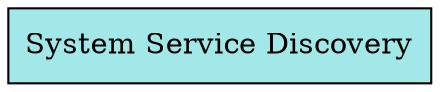 // 2018 regionals, Team 2: Web App Runs as Privleged User
digraph {
	node [shape=box]
	node [style=filled]
	node [fillcolor="#EEE9E9"]
	rankdir=LR
	splines=polyline
	"System Service Discovery" [label="System Service Discovery" fillcolor="#A2E8E8"]
}
